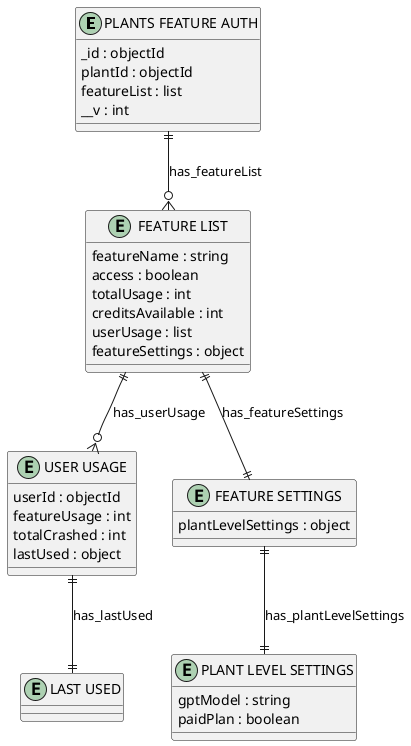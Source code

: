 @startuml PLANTS_FEATURE_AUTH_Diagram

entity "PLANTS FEATURE AUTH" as PLANTS_FEATURE_AUTH {
  _id : objectId
  plantId : objectId
  featureList : list
  __v : int
}

entity "FEATURE LIST" as FEATURE_LIST {
  featureName : string
  access : boolean
  totalUsage : int
  creditsAvailable : int
  userUsage : list
  featureSettings : object
}

entity "USER USAGE" as USER_USAGE {
  userId : objectId
  featureUsage : int
  totalCrashed : int
  lastUsed : object
}

entity "LAST USED" as LAST_USED {
}

entity "FEATURE SETTINGS" as FEATURE_SETTINGS {
  plantLevelSettings : object
}

entity "PLANT LEVEL SETTINGS" as PLANT_LEVEL_SETTINGS {
  gptModel : string
  paidPlan : boolean
}

' // Relationships
PLANTS_FEATURE_AUTH ||--o{ FEATURE_LIST : has_featureList
FEATURE_LIST ||--o{ USER_USAGE : has_userUsage
USER_USAGE ||--|| LAST_USED : has_lastUsed
FEATURE_LIST ||--|| FEATURE_SETTINGS : has_featureSettings
FEATURE_SETTINGS ||--|| PLANT_LEVEL_SETTINGS : has_plantLevelSettings
@enduml